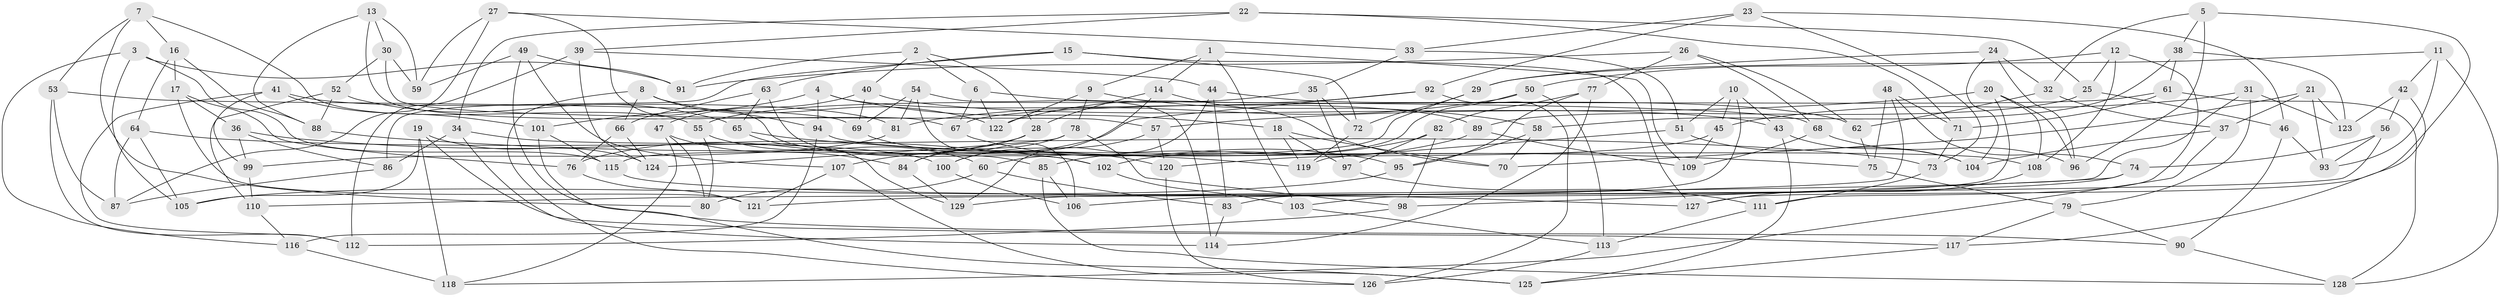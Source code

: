 // coarse degree distribution, {6: 0.569620253164557, 5: 0.05063291139240506, 4: 0.35443037974683544, 3: 0.02531645569620253}
// Generated by graph-tools (version 1.1) at 2025/52/02/27/25 19:52:30]
// undirected, 129 vertices, 258 edges
graph export_dot {
graph [start="1"]
  node [color=gray90,style=filled];
  1;
  2;
  3;
  4;
  5;
  6;
  7;
  8;
  9;
  10;
  11;
  12;
  13;
  14;
  15;
  16;
  17;
  18;
  19;
  20;
  21;
  22;
  23;
  24;
  25;
  26;
  27;
  28;
  29;
  30;
  31;
  32;
  33;
  34;
  35;
  36;
  37;
  38;
  39;
  40;
  41;
  42;
  43;
  44;
  45;
  46;
  47;
  48;
  49;
  50;
  51;
  52;
  53;
  54;
  55;
  56;
  57;
  58;
  59;
  60;
  61;
  62;
  63;
  64;
  65;
  66;
  67;
  68;
  69;
  70;
  71;
  72;
  73;
  74;
  75;
  76;
  77;
  78;
  79;
  80;
  81;
  82;
  83;
  84;
  85;
  86;
  87;
  88;
  89;
  90;
  91;
  92;
  93;
  94;
  95;
  96;
  97;
  98;
  99;
  100;
  101;
  102;
  103;
  104;
  105;
  106;
  107;
  108;
  109;
  110;
  111;
  112;
  113;
  114;
  115;
  116;
  117;
  118;
  119;
  120;
  121;
  122;
  123;
  124;
  125;
  126;
  127;
  128;
  129;
  1 -- 9;
  1 -- 109;
  1 -- 14;
  1 -- 103;
  2 -- 91;
  2 -- 28;
  2 -- 40;
  2 -- 6;
  3 -- 91;
  3 -- 116;
  3 -- 115;
  3 -- 105;
  4 -- 89;
  4 -- 101;
  4 -- 18;
  4 -- 94;
  5 -- 32;
  5 -- 127;
  5 -- 38;
  5 -- 96;
  6 -- 67;
  6 -- 68;
  6 -- 122;
  7 -- 55;
  7 -- 53;
  7 -- 80;
  7 -- 16;
  8 -- 126;
  8 -- 94;
  8 -- 122;
  8 -- 66;
  9 -- 122;
  9 -- 78;
  9 -- 58;
  10 -- 45;
  10 -- 83;
  10 -- 43;
  10 -- 51;
  11 -- 29;
  11 -- 93;
  11 -- 128;
  11 -- 42;
  12 -- 50;
  12 -- 111;
  12 -- 25;
  12 -- 108;
  13 -- 88;
  13 -- 30;
  13 -- 59;
  13 -- 67;
  14 -- 100;
  14 -- 70;
  14 -- 28;
  15 -- 63;
  15 -- 72;
  15 -- 86;
  15 -- 127;
  16 -- 64;
  16 -- 17;
  16 -- 88;
  17 -- 76;
  17 -- 36;
  17 -- 121;
  18 -- 119;
  18 -- 97;
  18 -- 70;
  19 -- 118;
  19 -- 117;
  19 -- 105;
  19 -- 124;
  20 -- 103;
  20 -- 96;
  20 -- 108;
  20 -- 57;
  21 -- 37;
  21 -- 93;
  21 -- 70;
  21 -- 123;
  22 -- 39;
  22 -- 34;
  22 -- 25;
  22 -- 71;
  23 -- 33;
  23 -- 73;
  23 -- 46;
  23 -- 92;
  24 -- 96;
  24 -- 104;
  24 -- 32;
  24 -- 29;
  25 -- 89;
  25 -- 46;
  26 -- 68;
  26 -- 77;
  26 -- 91;
  26 -- 62;
  27 -- 33;
  27 -- 87;
  27 -- 85;
  27 -- 59;
  28 -- 76;
  28 -- 84;
  29 -- 115;
  29 -- 72;
  30 -- 57;
  30 -- 52;
  30 -- 59;
  31 -- 110;
  31 -- 123;
  31 -- 79;
  31 -- 45;
  32 -- 62;
  32 -- 37;
  33 -- 35;
  33 -- 51;
  34 -- 86;
  34 -- 114;
  34 -- 100;
  35 -- 97;
  35 -- 55;
  35 -- 72;
  36 -- 102;
  36 -- 99;
  36 -- 86;
  37 -- 118;
  37 -- 104;
  38 -- 123;
  38 -- 58;
  38 -- 61;
  39 -- 44;
  39 -- 124;
  39 -- 112;
  40 -- 47;
  40 -- 69;
  40 -- 43;
  41 -- 112;
  41 -- 99;
  41 -- 101;
  41 -- 81;
  42 -- 117;
  42 -- 56;
  42 -- 123;
  43 -- 104;
  43 -- 125;
  44 -- 129;
  44 -- 62;
  44 -- 83;
  45 -- 109;
  45 -- 120;
  46 -- 93;
  46 -- 90;
  47 -- 80;
  47 -- 118;
  47 -- 84;
  48 -- 75;
  48 -- 71;
  48 -- 106;
  48 -- 74;
  49 -- 91;
  49 -- 107;
  49 -- 90;
  49 -- 59;
  50 -- 60;
  50 -- 81;
  50 -- 113;
  51 -- 104;
  51 -- 119;
  52 -- 65;
  52 -- 88;
  52 -- 110;
  53 -- 69;
  53 -- 87;
  53 -- 112;
  54 -- 106;
  54 -- 114;
  54 -- 69;
  54 -- 81;
  55 -- 60;
  55 -- 80;
  56 -- 93;
  56 -- 74;
  56 -- 121;
  57 -- 100;
  57 -- 120;
  58 -- 95;
  58 -- 70;
  60 -- 83;
  60 -- 80;
  61 -- 71;
  61 -- 67;
  61 -- 128;
  62 -- 75;
  63 -- 102;
  63 -- 65;
  63 -- 66;
  64 -- 73;
  64 -- 87;
  64 -- 105;
  65 -- 75;
  65 -- 129;
  66 -- 124;
  66 -- 76;
  67 -- 95;
  68 -- 109;
  68 -- 96;
  69 -- 120;
  71 -- 73;
  72 -- 119;
  73 -- 111;
  74 -- 98;
  74 -- 129;
  75 -- 79;
  76 -- 121;
  77 -- 114;
  77 -- 82;
  77 -- 95;
  78 -- 84;
  78 -- 98;
  78 -- 124;
  79 -- 117;
  79 -- 90;
  81 -- 99;
  82 -- 85;
  82 -- 98;
  82 -- 97;
  83 -- 114;
  84 -- 129;
  85 -- 128;
  85 -- 106;
  86 -- 87;
  88 -- 119;
  89 -- 109;
  89 -- 102;
  90 -- 128;
  92 -- 126;
  92 -- 107;
  92 -- 122;
  94 -- 116;
  94 -- 108;
  95 -- 105;
  97 -- 111;
  98 -- 112;
  99 -- 110;
  100 -- 106;
  101 -- 115;
  101 -- 125;
  102 -- 103;
  103 -- 113;
  107 -- 125;
  107 -- 121;
  108 -- 127;
  110 -- 116;
  111 -- 113;
  113 -- 126;
  115 -- 127;
  116 -- 118;
  117 -- 125;
  120 -- 126;
}
